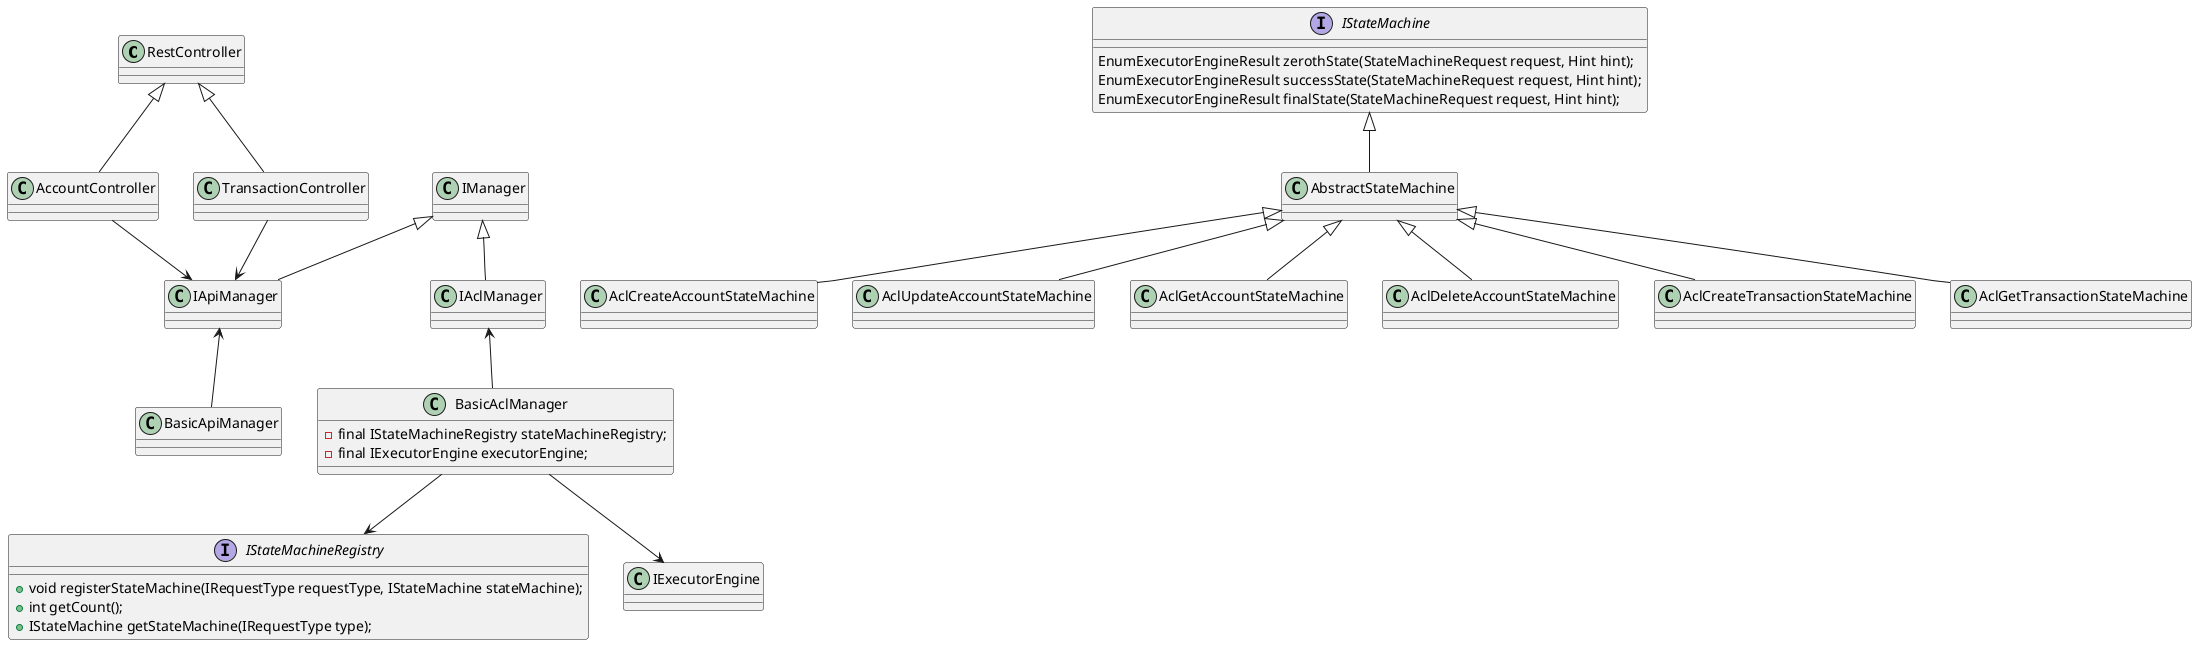 @startuml

RestController <|-- AccountController
RestController <|-- TransactionController

AccountController --> IApiManager
TransactionController --> IApiManager

IManager <|-- IApiManager
IApiManager <-- BasicApiManager


interface IStateMachineRegistry {
  + void registerStateMachine(IRequestType requestType, IStateMachine stateMachine);
  + int getCount();
  + IStateMachine getStateMachine(IRequestType type);
}


class BasicAclManager  {
  - final IStateMachineRegistry stateMachineRegistry;
  - final IExecutorEngine executorEngine;
}

BasicAclManager --> IStateMachineRegistry
BasicAclManager --> IExecutorEngine


IManager <|-- IAclManager
IAclManager <-- BasicAclManager


interface IStateMachine {
  EnumExecutorEngineResult zerothState(StateMachineRequest request, Hint hint);
  EnumExecutorEngineResult successState(StateMachineRequest request, Hint hint);
  EnumExecutorEngineResult finalState(StateMachineRequest request, Hint hint);
}

IStateMachine <|-- AbstractStateMachine

AbstractStateMachine <|-- AclCreateAccountStateMachine
AbstractStateMachine <|-- AclUpdateAccountStateMachine
AbstractStateMachine <|-- AclGetAccountStateMachine
AbstractStateMachine <|-- AclDeleteAccountStateMachine

AbstractStateMachine <|-- AclCreateTransactionStateMachine
AbstractStateMachine <|-- AclGetTransactionStateMachine


@enduml